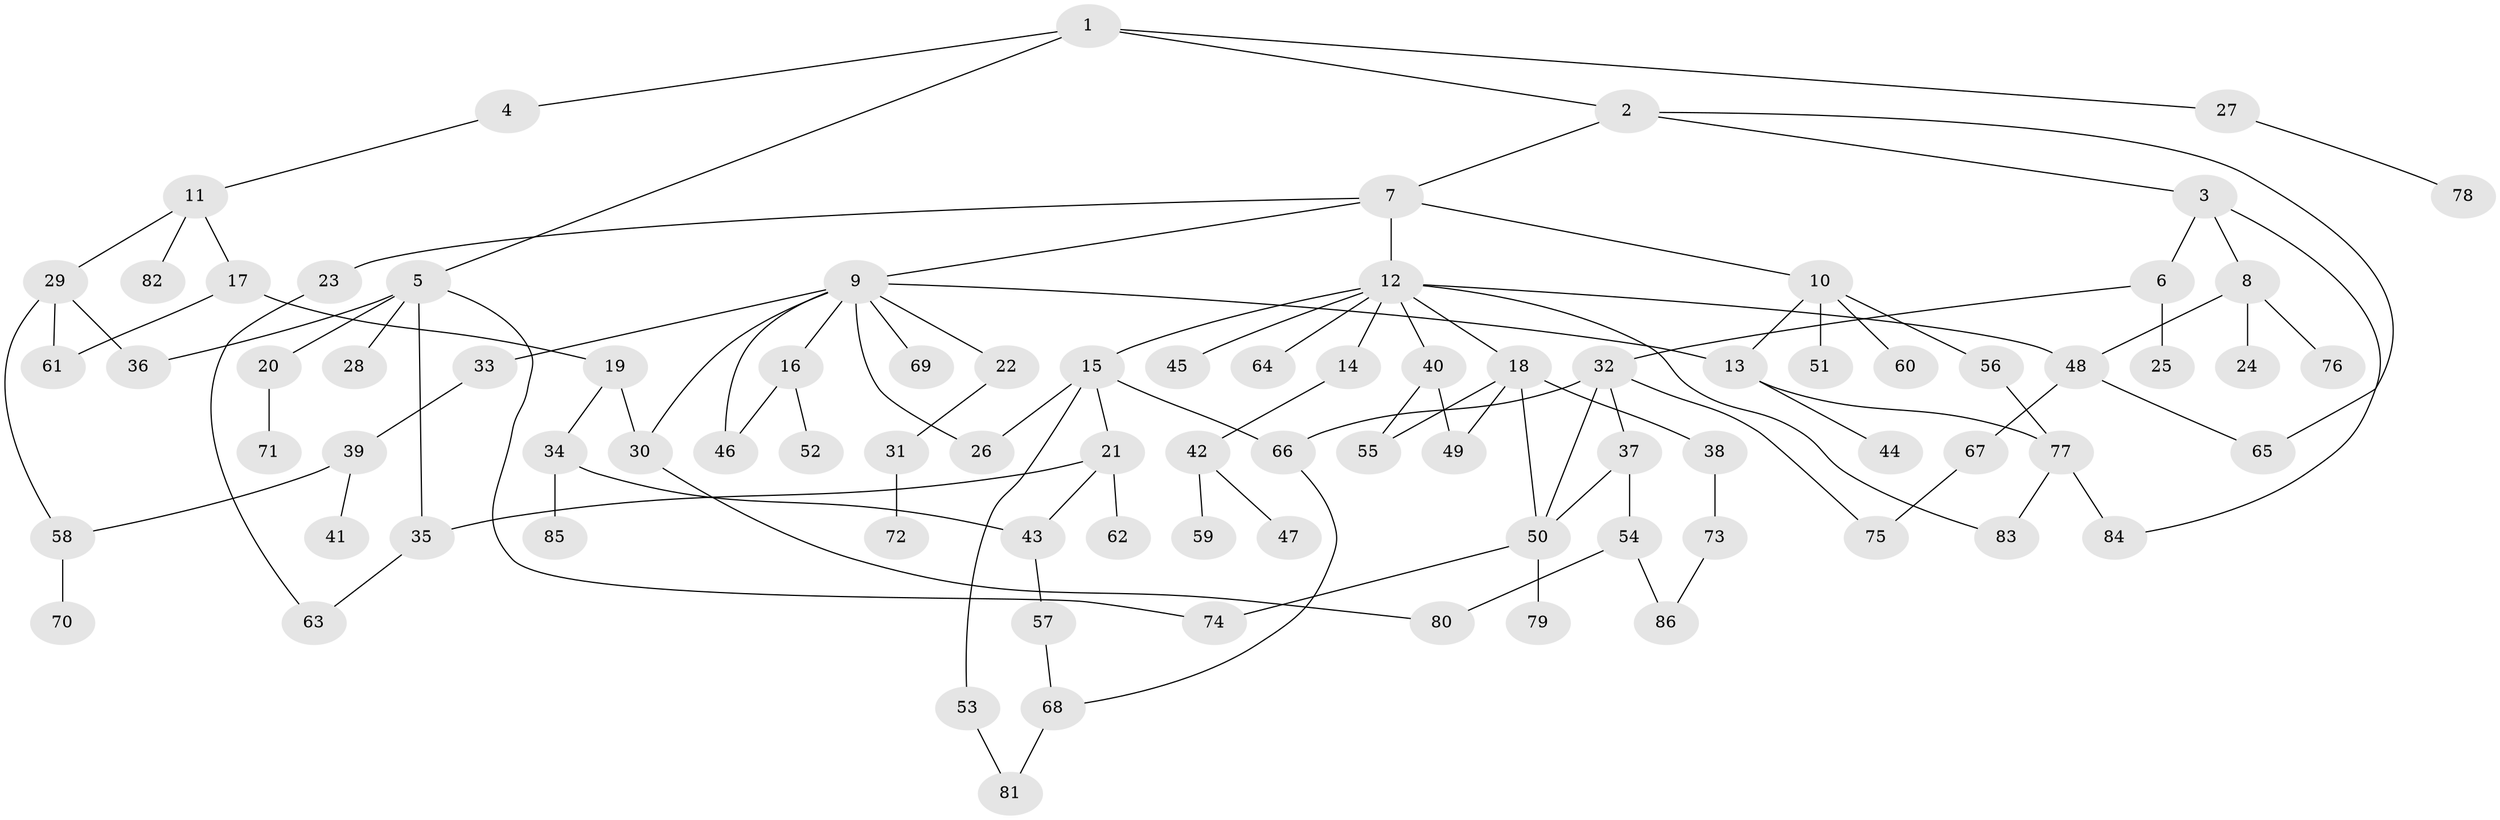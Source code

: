 // coarse degree distribution, {4: 0.11864406779661017, 6: 0.05084745762711865, 5: 0.05084745762711865, 12: 0.01694915254237288, 3: 0.15254237288135594, 9: 0.01694915254237288, 2: 0.3389830508474576, 1: 0.2542372881355932}
// Generated by graph-tools (version 1.1) at 2025/51/02/27/25 19:51:39]
// undirected, 86 vertices, 111 edges
graph export_dot {
graph [start="1"]
  node [color=gray90,style=filled];
  1;
  2;
  3;
  4;
  5;
  6;
  7;
  8;
  9;
  10;
  11;
  12;
  13;
  14;
  15;
  16;
  17;
  18;
  19;
  20;
  21;
  22;
  23;
  24;
  25;
  26;
  27;
  28;
  29;
  30;
  31;
  32;
  33;
  34;
  35;
  36;
  37;
  38;
  39;
  40;
  41;
  42;
  43;
  44;
  45;
  46;
  47;
  48;
  49;
  50;
  51;
  52;
  53;
  54;
  55;
  56;
  57;
  58;
  59;
  60;
  61;
  62;
  63;
  64;
  65;
  66;
  67;
  68;
  69;
  70;
  71;
  72;
  73;
  74;
  75;
  76;
  77;
  78;
  79;
  80;
  81;
  82;
  83;
  84;
  85;
  86;
  1 -- 2;
  1 -- 4;
  1 -- 5;
  1 -- 27;
  2 -- 3;
  2 -- 7;
  2 -- 65;
  3 -- 6;
  3 -- 8;
  3 -- 84;
  4 -- 11;
  5 -- 20;
  5 -- 28;
  5 -- 36;
  5 -- 35;
  5 -- 74;
  6 -- 25;
  6 -- 32;
  7 -- 9;
  7 -- 10;
  7 -- 12;
  7 -- 23;
  8 -- 24;
  8 -- 48;
  8 -- 76;
  9 -- 16;
  9 -- 22;
  9 -- 26;
  9 -- 33;
  9 -- 69;
  9 -- 30;
  9 -- 46;
  9 -- 13;
  10 -- 13;
  10 -- 51;
  10 -- 56;
  10 -- 60;
  11 -- 17;
  11 -- 29;
  11 -- 82;
  12 -- 14;
  12 -- 15;
  12 -- 18;
  12 -- 40;
  12 -- 45;
  12 -- 64;
  12 -- 48;
  12 -- 83;
  13 -- 44;
  13 -- 77;
  14 -- 42;
  15 -- 21;
  15 -- 53;
  15 -- 66;
  15 -- 26;
  16 -- 46;
  16 -- 52;
  17 -- 19;
  17 -- 61;
  18 -- 38;
  18 -- 49;
  18 -- 50;
  18 -- 55;
  19 -- 30;
  19 -- 34;
  20 -- 71;
  21 -- 35;
  21 -- 62;
  21 -- 43;
  22 -- 31;
  23 -- 63;
  27 -- 78;
  29 -- 58;
  29 -- 61;
  29 -- 36;
  30 -- 80;
  31 -- 72;
  32 -- 37;
  32 -- 66;
  32 -- 75;
  32 -- 50;
  33 -- 39;
  34 -- 43;
  34 -- 85;
  35 -- 63;
  37 -- 54;
  37 -- 50;
  38 -- 73;
  39 -- 41;
  39 -- 58;
  40 -- 55;
  40 -- 49;
  42 -- 47;
  42 -- 59;
  43 -- 57;
  48 -- 67;
  48 -- 65;
  50 -- 74;
  50 -- 79;
  53 -- 81;
  54 -- 80;
  54 -- 86;
  56 -- 77;
  57 -- 68;
  58 -- 70;
  66 -- 68;
  67 -- 75;
  68 -- 81;
  73 -- 86;
  77 -- 83;
  77 -- 84;
}
